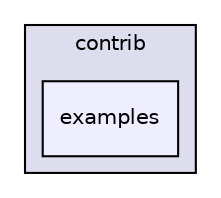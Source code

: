 digraph "png/lpng1612/contrib/examples" {
  compound=true
  node [ fontsize="10", fontname="Helvetica"];
  edge [ labelfontsize="10", labelfontname="Helvetica"];
  subgraph clusterdir_1bdd4d8401a0ccf8f6cce33345e3b469 {
    graph [ bgcolor="#ddddee", pencolor="black", label="contrib" fontname="Helvetica", fontsize="10", URL="dir_1bdd4d8401a0ccf8f6cce33345e3b469.html"]
  dir_124b72bd808ed13f7ec102b62607034e [shape=box, label="examples", style="filled", fillcolor="#eeeeff", pencolor="black", URL="dir_124b72bd808ed13f7ec102b62607034e.html"];
  }
}
